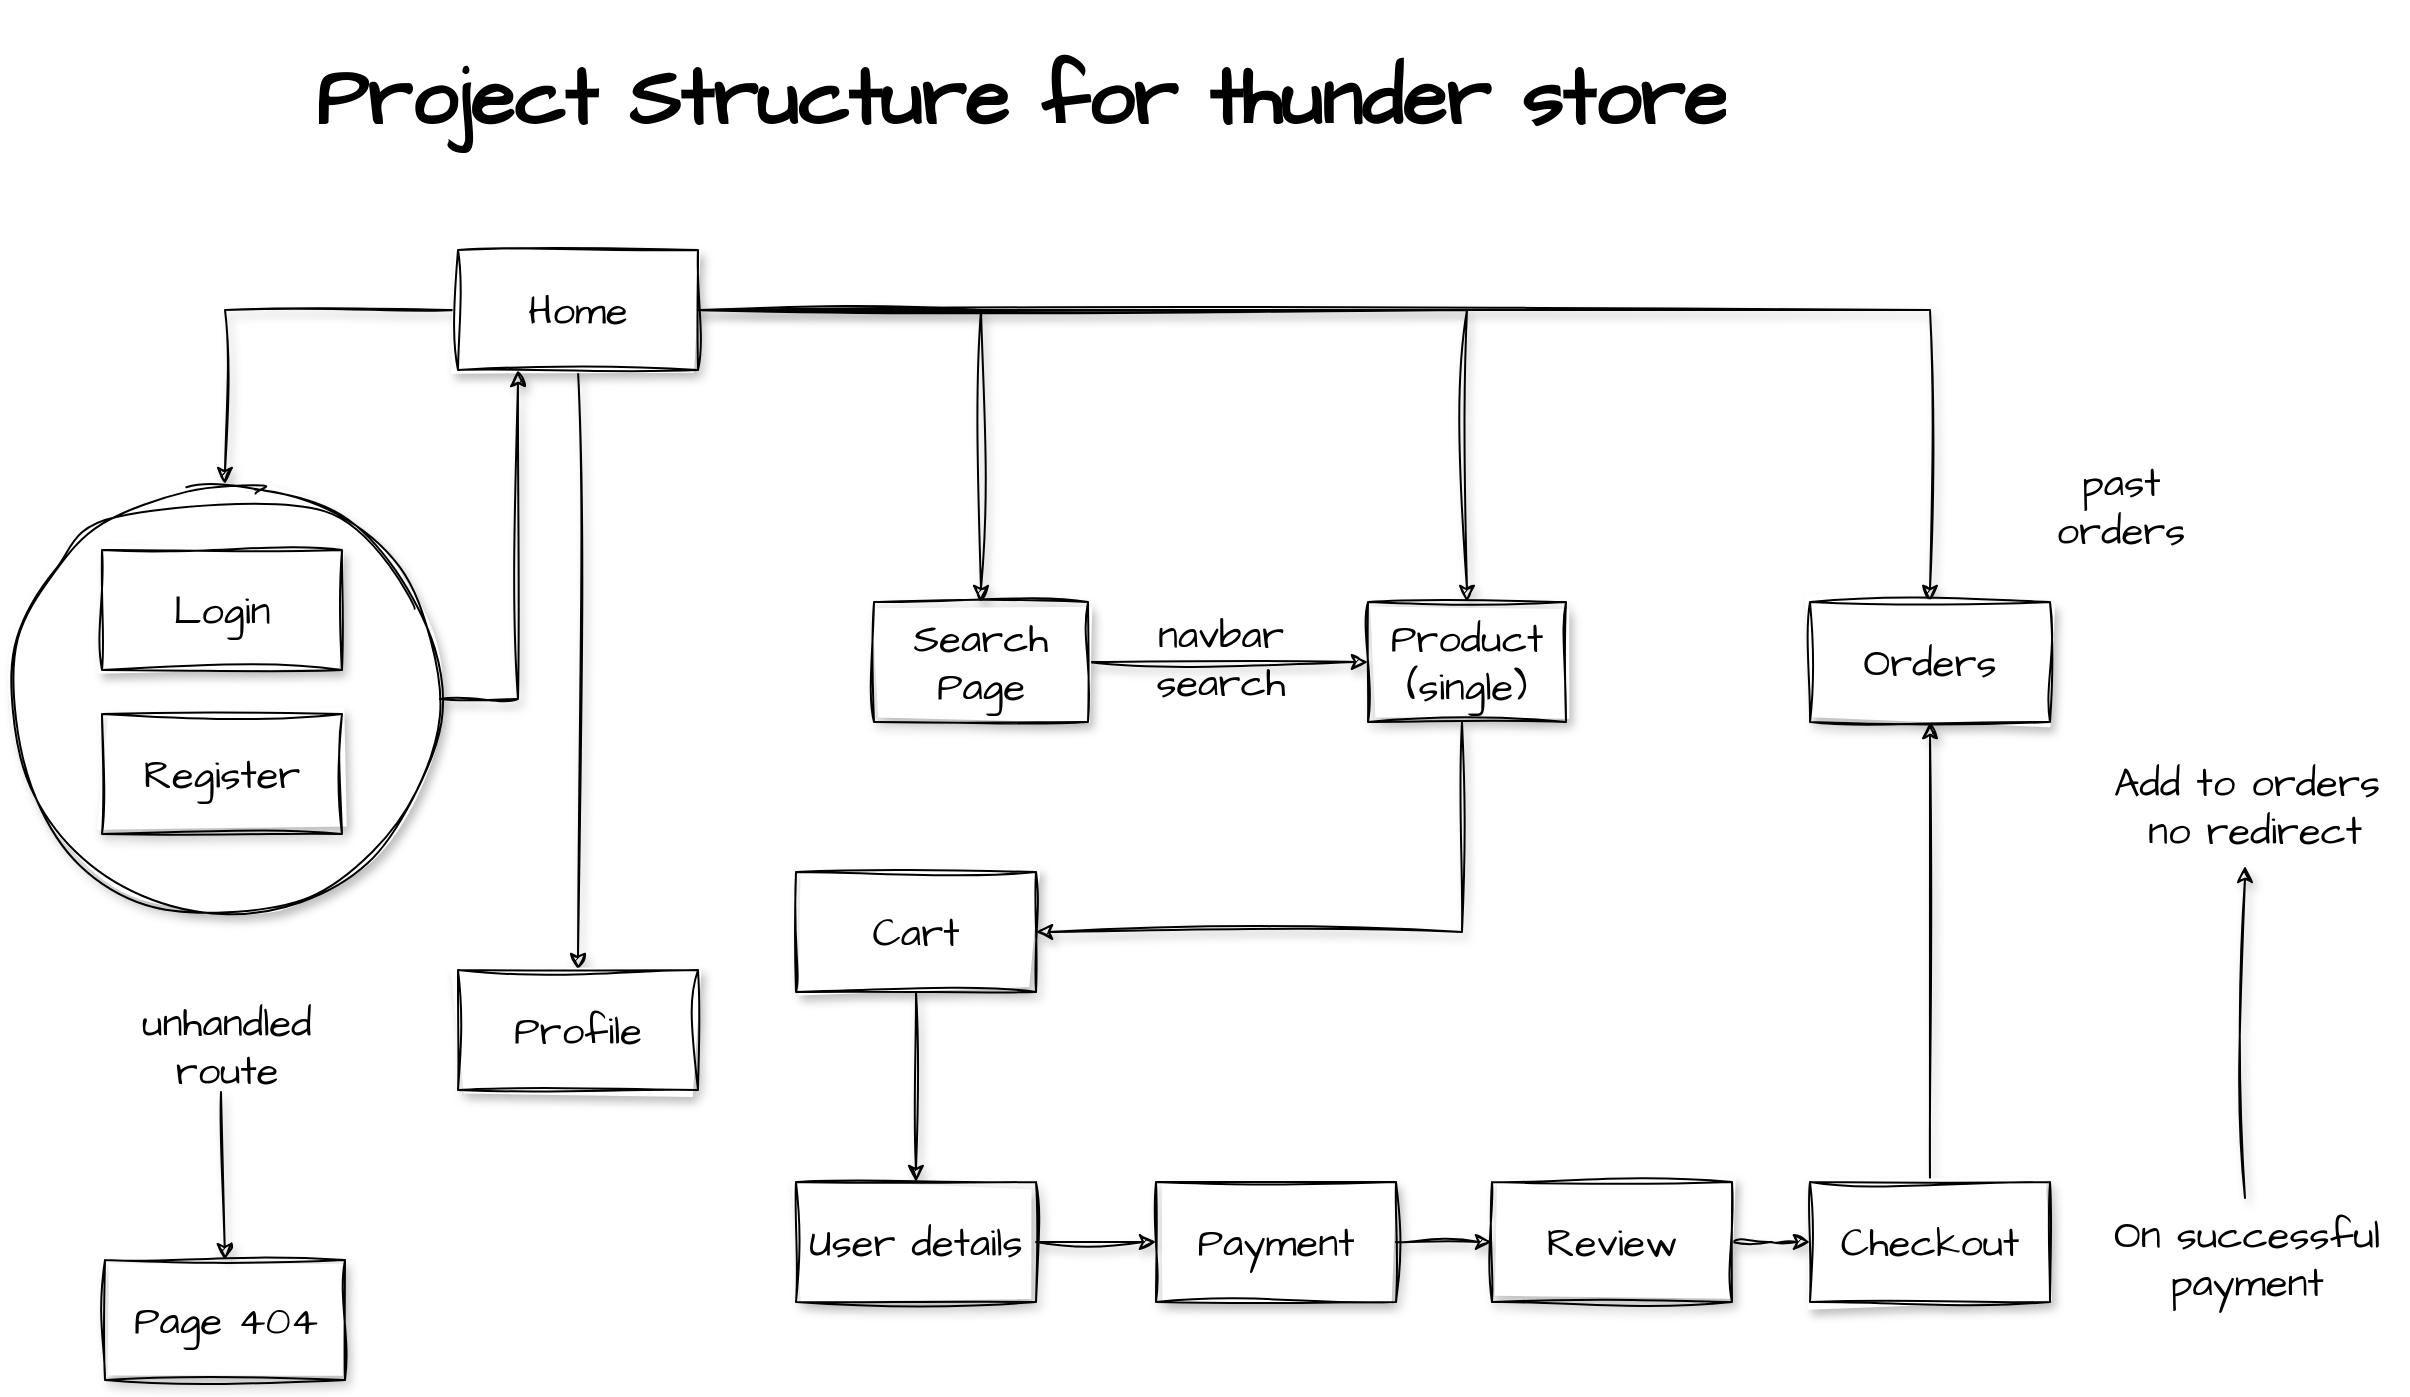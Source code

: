 <mxfile version="23.1.4" type="device">
  <diagram name="Page-1" id="cYdDZedJjDhyUaQJyD2h">
    <mxGraphModel dx="1832" dy="1226" grid="0" gridSize="10" guides="1" tooltips="1" connect="1" arrows="1" fold="1" page="0" pageScale="1" pageWidth="827" pageHeight="1169" math="0" shadow="0">
      <root>
        <mxCell id="0" />
        <mxCell id="1" parent="0" />
        <mxCell id="YAFORRFHMQ-vOw9qNAOl-1" value="&lt;h1&gt;Project Structure for thunder store&lt;/h1&gt;" style="text;html=1;strokeColor=none;fillColor=none;spacing=5;spacingTop=-20;whiteSpace=wrap;overflow=hidden;rounded=0;fontSize=20;fontFamily=Architects Daughter;sketch=1;curveFitting=1;jiggle=2;shadow=1;" parent="1" vertex="1">
          <mxGeometry x="-220" y="-14" width="749" height="71" as="geometry" />
        </mxCell>
        <mxCell id="YAFORRFHMQ-vOw9qNAOl-14" style="edgeStyle=orthogonalEdgeStyle;rounded=0;sketch=1;hachureGap=4;jiggle=2;curveFitting=1;orthogonalLoop=1;jettySize=auto;html=1;fontFamily=Architects Daughter;fontSource=https%3A%2F%2Ffonts.googleapis.com%2Fcss%3Ffamily%3DArchitects%2BDaughter;fontSize=16;shadow=1;" parent="1" source="YAFORRFHMQ-vOw9qNAOl-4" target="YAFORRFHMQ-vOw9qNAOl-12" edge="1">
          <mxGeometry relative="1" as="geometry" />
        </mxCell>
        <mxCell id="YAFORRFHMQ-vOw9qNAOl-15" style="edgeStyle=orthogonalEdgeStyle;rounded=0;sketch=1;hachureGap=4;jiggle=2;curveFitting=1;orthogonalLoop=1;jettySize=auto;html=1;fontFamily=Architects Daughter;fontSource=https%3A%2F%2Ffonts.googleapis.com%2Fcss%3Ffamily%3DArchitects%2BDaughter;fontSize=16;shadow=1;" parent="1" source="YAFORRFHMQ-vOw9qNAOl-4" target="YAFORRFHMQ-vOw9qNAOl-7" edge="1">
          <mxGeometry relative="1" as="geometry" />
        </mxCell>
        <mxCell id="YAFORRFHMQ-vOw9qNAOl-20" style="edgeStyle=orthogonalEdgeStyle;rounded=0;sketch=1;hachureGap=4;jiggle=2;curveFitting=1;orthogonalLoop=1;jettySize=auto;html=1;fontFamily=Architects Daughter;fontSource=https%3A%2F%2Ffonts.googleapis.com%2Fcss%3Ffamily%3DArchitects%2BDaughter;fontSize=16;shadow=1;" parent="1" source="YAFORRFHMQ-vOw9qNAOl-4" target="YAFORRFHMQ-vOw9qNAOl-5" edge="1">
          <mxGeometry relative="1" as="geometry" />
        </mxCell>
        <mxCell id="YAFORRFHMQ-vOw9qNAOl-24" style="edgeStyle=orthogonalEdgeStyle;rounded=0;sketch=1;hachureGap=4;jiggle=2;curveFitting=1;orthogonalLoop=1;jettySize=auto;html=1;fontFamily=Architects Daughter;fontSource=https%3A%2F%2Ffonts.googleapis.com%2Fcss%3Ffamily%3DArchitects%2BDaughter;fontSize=16;shadow=1;" parent="1" source="YAFORRFHMQ-vOw9qNAOl-4" target="YAFORRFHMQ-vOw9qNAOl-9" edge="1">
          <mxGeometry relative="1" as="geometry" />
        </mxCell>
        <mxCell id="YAFORRFHMQ-vOw9qNAOl-41" style="edgeStyle=orthogonalEdgeStyle;rounded=0;sketch=1;hachureGap=4;jiggle=2;curveFitting=1;orthogonalLoop=1;jettySize=auto;html=1;fontFamily=Architects Daughter;fontSource=https%3A%2F%2Ffonts.googleapis.com%2Fcss%3Ffamily%3DArchitects%2BDaughter;fontSize=16;shadow=1;" parent="1" source="YAFORRFHMQ-vOw9qNAOl-4" target="YAFORRFHMQ-vOw9qNAOl-6" edge="1">
          <mxGeometry relative="1" as="geometry" />
        </mxCell>
        <mxCell id="YAFORRFHMQ-vOw9qNAOl-4" value="Home" style="rounded=0;whiteSpace=wrap;html=1;sketch=1;hachureGap=4;jiggle=2;curveFitting=1;fontFamily=Architects Daughter;fontSource=https%3A%2F%2Ffonts.googleapis.com%2Fcss%3Ffamily%3DArchitects%2BDaughter;fontSize=20;shadow=1;" parent="1" vertex="1">
          <mxGeometry x="-144" y="101" width="120" height="60" as="geometry" />
        </mxCell>
        <mxCell id="CVfxigR_intlSeXEakzV-9" style="edgeStyle=orthogonalEdgeStyle;rounded=0;orthogonalLoop=1;jettySize=auto;html=1;entryX=1;entryY=0.5;entryDx=0;entryDy=0;sketch=1;curveFitting=1;jiggle=2;shadow=1;" edge="1" parent="1" source="YAFORRFHMQ-vOw9qNAOl-5" target="YAFORRFHMQ-vOw9qNAOl-8">
          <mxGeometry relative="1" as="geometry">
            <Array as="points">
              <mxPoint x="358" y="442" />
            </Array>
          </mxGeometry>
        </mxCell>
        <mxCell id="YAFORRFHMQ-vOw9qNAOl-5" value="Product (single)" style="rounded=0;whiteSpace=wrap;html=1;sketch=1;hachureGap=4;jiggle=2;curveFitting=1;fontFamily=Architects Daughter;fontSource=https%3A%2F%2Ffonts.googleapis.com%2Fcss%3Ffamily%3DArchitects%2BDaughter;fontSize=20;shadow=1;" parent="1" vertex="1">
          <mxGeometry x="311" y="277" width="99" height="60" as="geometry" />
        </mxCell>
        <mxCell id="YAFORRFHMQ-vOw9qNAOl-6" value="Profile" style="rounded=0;whiteSpace=wrap;html=1;sketch=1;hachureGap=4;jiggle=2;curveFitting=1;fontFamily=Architects Daughter;fontSource=https%3A%2F%2Ffonts.googleapis.com%2Fcss%3Ffamily%3DArchitects%2BDaughter;fontSize=20;shadow=1;" parent="1" vertex="1">
          <mxGeometry x="-144" y="461" width="120" height="60" as="geometry" />
        </mxCell>
        <mxCell id="YAFORRFHMQ-vOw9qNAOl-21" style="edgeStyle=orthogonalEdgeStyle;rounded=0;sketch=1;hachureGap=4;jiggle=2;curveFitting=1;orthogonalLoop=1;jettySize=auto;html=1;fontFamily=Architects Daughter;fontSource=https%3A%2F%2Ffonts.googleapis.com%2Fcss%3Ffamily%3DArchitects%2BDaughter;fontSize=16;shadow=1;" parent="1" source="YAFORRFHMQ-vOw9qNAOl-7" target="YAFORRFHMQ-vOw9qNAOl-5" edge="1">
          <mxGeometry relative="1" as="geometry" />
        </mxCell>
        <mxCell id="YAFORRFHMQ-vOw9qNAOl-7" value="Search Page" style="rounded=0;whiteSpace=wrap;html=1;sketch=1;hachureGap=4;jiggle=2;curveFitting=1;fontFamily=Architects Daughter;fontSource=https%3A%2F%2Ffonts.googleapis.com%2Fcss%3Ffamily%3DArchitects%2BDaughter;fontSize=20;shadow=1;" parent="1" vertex="1">
          <mxGeometry x="64" y="277" width="107" height="60" as="geometry" />
        </mxCell>
        <mxCell id="CVfxigR_intlSeXEakzV-7" style="edgeStyle=orthogonalEdgeStyle;rounded=0;orthogonalLoop=1;jettySize=auto;html=1;entryX=0.5;entryY=0;entryDx=0;entryDy=0;sketch=1;curveFitting=1;jiggle=2;shadow=1;" edge="1" parent="1" source="YAFORRFHMQ-vOw9qNAOl-8" target="CVfxigR_intlSeXEakzV-6">
          <mxGeometry relative="1" as="geometry" />
        </mxCell>
        <mxCell id="YAFORRFHMQ-vOw9qNAOl-8" value="Cart" style="rounded=0;whiteSpace=wrap;html=1;sketch=1;hachureGap=4;jiggle=2;curveFitting=1;fontFamily=Architects Daughter;fontSource=https%3A%2F%2Ffonts.googleapis.com%2Fcss%3Ffamily%3DArchitects%2BDaughter;fontSize=20;shadow=1;" parent="1" vertex="1">
          <mxGeometry x="25" y="412" width="120" height="60" as="geometry" />
        </mxCell>
        <mxCell id="YAFORRFHMQ-vOw9qNAOl-9" value="Orders" style="rounded=0;whiteSpace=wrap;html=1;sketch=1;hachureGap=4;jiggle=2;curveFitting=1;fontFamily=Architects Daughter;fontSource=https%3A%2F%2Ffonts.googleapis.com%2Fcss%3Ffamily%3DArchitects%2BDaughter;fontSize=20;shadow=1;" parent="1" vertex="1">
          <mxGeometry x="532" y="277" width="120" height="60" as="geometry" />
        </mxCell>
        <mxCell id="YAFORRFHMQ-vOw9qNAOl-10" value="Page 404" style="rounded=0;whiteSpace=wrap;html=1;sketch=1;hachureGap=4;jiggle=2;curveFitting=1;fontFamily=Architects Daughter;fontSource=https%3A%2F%2Ffonts.googleapis.com%2Fcss%3Ffamily%3DArchitects%2BDaughter;fontSize=20;shadow=1;" parent="1" vertex="1">
          <mxGeometry x="-320.5" y="606" width="120" height="60" as="geometry" />
        </mxCell>
        <mxCell id="YAFORRFHMQ-vOw9qNAOl-13" value="" style="group;sketch=1;curveFitting=1;jiggle=2;shadow=1;" parent="1" vertex="1" connectable="0">
          <mxGeometry x="-368" y="218" width="215" height="215" as="geometry" />
        </mxCell>
        <mxCell id="YAFORRFHMQ-vOw9qNAOl-12" value="" style="ellipse;whiteSpace=wrap;html=1;aspect=fixed;sketch=1;hachureGap=4;jiggle=2;curveFitting=1;fontFamily=Architects Daughter;fontSource=https%3A%2F%2Ffonts.googleapis.com%2Fcss%3Ffamily%3DArchitects%2BDaughter;fontSize=20;fillColor=default;shadow=1;" parent="YAFORRFHMQ-vOw9qNAOl-13" vertex="1">
          <mxGeometry width="215" height="215" as="geometry" />
        </mxCell>
        <mxCell id="YAFORRFHMQ-vOw9qNAOl-2" value="Login" style="rounded=0;whiteSpace=wrap;html=1;sketch=1;hachureGap=4;jiggle=2;curveFitting=1;fontFamily=Architects Daughter;fontSource=https%3A%2F%2Ffonts.googleapis.com%2Fcss%3Ffamily%3DArchitects%2BDaughter;fontSize=20;fillColor=default;shadow=1;" parent="YAFORRFHMQ-vOw9qNAOl-13" vertex="1">
          <mxGeometry x="46" y="33" width="120" height="60" as="geometry" />
        </mxCell>
        <mxCell id="YAFORRFHMQ-vOw9qNAOl-3" value="Register" style="rounded=0;whiteSpace=wrap;html=1;sketch=1;hachureGap=4;jiggle=2;curveFitting=1;fontFamily=Architects Daughter;fontSource=https%3A%2F%2Ffonts.googleapis.com%2Fcss%3Ffamily%3DArchitects%2BDaughter;fontSize=20;fillColor=default;shadow=1;" parent="YAFORRFHMQ-vOw9qNAOl-13" vertex="1">
          <mxGeometry x="46" y="115" width="120" height="60" as="geometry" />
        </mxCell>
        <mxCell id="YAFORRFHMQ-vOw9qNAOl-16" value="navbar &lt;br&gt;search" style="text;html=1;align=center;verticalAlign=middle;resizable=0;points=[];autosize=1;strokeColor=none;fillColor=none;fontSize=20;fontFamily=Architects Daughter;sketch=1;curveFitting=1;jiggle=2;shadow=1;" parent="1" vertex="1">
          <mxGeometry x="195" y="275" width="83" height="60" as="geometry" />
        </mxCell>
        <mxCell id="YAFORRFHMQ-vOw9qNAOl-25" value="past &lt;br&gt;orders" style="text;html=1;align=center;verticalAlign=middle;resizable=0;points=[];autosize=1;strokeColor=none;fillColor=none;fontSize=20;fontFamily=Architects Daughter;sketch=1;curveFitting=1;jiggle=2;shadow=1;" parent="1" vertex="1">
          <mxGeometry x="645.5" y="199" width="82" height="60" as="geometry" />
        </mxCell>
        <mxCell id="CVfxigR_intlSeXEakzV-11" value="" style="edgeStyle=orthogonalEdgeStyle;rounded=0;orthogonalLoop=1;jettySize=auto;html=1;sketch=1;curveFitting=1;jiggle=2;shadow=1;" edge="1" parent="1" source="YAFORRFHMQ-vOw9qNAOl-26" target="CVfxigR_intlSeXEakzV-10">
          <mxGeometry relative="1" as="geometry" />
        </mxCell>
        <mxCell id="YAFORRFHMQ-vOw9qNAOl-26" value="Payment" style="rounded=0;whiteSpace=wrap;html=1;sketch=1;hachureGap=4;jiggle=2;curveFitting=1;fontFamily=Architects Daughter;fontSource=https%3A%2F%2Ffonts.googleapis.com%2Fcss%3Ffamily%3DArchitects%2BDaughter;fontSize=20;shadow=1;" parent="1" vertex="1">
          <mxGeometry x="205" y="567" width="120" height="60" as="geometry" />
        </mxCell>
        <mxCell id="YAFORRFHMQ-vOw9qNAOl-32" style="edgeStyle=orthogonalEdgeStyle;rounded=0;sketch=1;hachureGap=4;jiggle=2;curveFitting=1;orthogonalLoop=1;jettySize=auto;html=1;entryX=0.5;entryY=1;entryDx=0;entryDy=0;fontFamily=Architects Daughter;fontSource=https%3A%2F%2Ffonts.googleapis.com%2Fcss%3Ffamily%3DArchitects%2BDaughter;fontSize=16;shadow=1;" parent="1" source="YAFORRFHMQ-vOw9qNAOl-30" target="YAFORRFHMQ-vOw9qNAOl-9" edge="1">
          <mxGeometry relative="1" as="geometry" />
        </mxCell>
        <mxCell id="YAFORRFHMQ-vOw9qNAOl-30" value="Checkout" style="whiteSpace=wrap;html=1;sketch=1;hachureGap=4;jiggle=2;curveFitting=1;fontFamily=Architects Daughter;fontSource=https%3A%2F%2Ffonts.googleapis.com%2Fcss%3Ffamily%3DArchitects%2BDaughter;fontSize=20;shadow=1;" parent="1" vertex="1">
          <mxGeometry x="532" y="567" width="120" height="60" as="geometry" />
        </mxCell>
        <mxCell id="YAFORRFHMQ-vOw9qNAOl-36" value="" style="edgeStyle=orthogonalEdgeStyle;rounded=0;sketch=1;hachureGap=4;jiggle=2;curveFitting=1;orthogonalLoop=1;jettySize=auto;html=1;fontFamily=Architects Daughter;fontSource=https%3A%2F%2Ffonts.googleapis.com%2Fcss%3Ffamily%3DArchitects%2BDaughter;fontSize=16;shadow=1;" parent="1" source="YAFORRFHMQ-vOw9qNAOl-33" target="YAFORRFHMQ-vOw9qNAOl-34" edge="1">
          <mxGeometry relative="1" as="geometry" />
        </mxCell>
        <mxCell id="YAFORRFHMQ-vOw9qNAOl-33" value="On successful &lt;br&gt;payment" style="text;html=1;align=center;verticalAlign=middle;resizable=0;points=[];autosize=1;strokeColor=none;fillColor=none;fontSize=20;fontFamily=Architects Daughter;sketch=1;curveFitting=1;jiggle=2;shadow=1;" parent="1" vertex="1">
          <mxGeometry x="674" y="575" width="151" height="60" as="geometry" />
        </mxCell>
        <mxCell id="YAFORRFHMQ-vOw9qNAOl-34" value="Add to orders&lt;br&gt;&amp;nbsp;no redirect" style="text;html=1;align=center;verticalAlign=middle;resizable=0;points=[];autosize=1;strokeColor=none;fillColor=none;fontSize=20;fontFamily=Architects Daughter;sketch=1;curveFitting=1;jiggle=2;shadow=1;" parent="1" vertex="1">
          <mxGeometry x="674" y="349" width="151" height="60" as="geometry" />
        </mxCell>
        <mxCell id="YAFORRFHMQ-vOw9qNAOl-49" value="" style="endArrow=classic;html=1;rounded=0;sketch=1;hachureGap=4;jiggle=2;curveFitting=1;fontFamily=Architects Daughter;fontSource=https%3A%2F%2Ffonts.googleapis.com%2Fcss%3Ffamily%3DArchitects%2BDaughter;fontSize=16;entryX=0.5;entryY=0;entryDx=0;entryDy=0;shadow=1;" parent="1" target="YAFORRFHMQ-vOw9qNAOl-10" edge="1">
          <mxGeometry width="50" height="50" relative="1" as="geometry">
            <mxPoint x="-262.5" y="522" as="sourcePoint" />
            <mxPoint x="-226.5" y="497" as="targetPoint" />
          </mxGeometry>
        </mxCell>
        <mxCell id="YAFORRFHMQ-vOw9qNAOl-50" value="unhandled&lt;br&gt;route" style="text;html=1;align=center;verticalAlign=middle;resizable=0;points=[];autosize=1;strokeColor=none;fillColor=none;fontSize=20;fontFamily=Architects Daughter;sketch=1;curveFitting=1;jiggle=2;shadow=1;" parent="1" vertex="1">
          <mxGeometry x="-312" y="469" width="103" height="60" as="geometry" />
        </mxCell>
        <mxCell id="CVfxigR_intlSeXEakzV-3" style="edgeStyle=orthogonalEdgeStyle;rounded=0;orthogonalLoop=1;jettySize=auto;html=1;entryX=0.25;entryY=1;entryDx=0;entryDy=0;sketch=1;curveFitting=1;jiggle=2;shadow=1;" edge="1" parent="1" source="YAFORRFHMQ-vOw9qNAOl-12" target="YAFORRFHMQ-vOw9qNAOl-4">
          <mxGeometry relative="1" as="geometry" />
        </mxCell>
        <mxCell id="CVfxigR_intlSeXEakzV-8" value="" style="edgeStyle=orthogonalEdgeStyle;rounded=0;orthogonalLoop=1;jettySize=auto;html=1;sketch=1;curveFitting=1;jiggle=2;shadow=1;" edge="1" parent="1" source="CVfxigR_intlSeXEakzV-6" target="YAFORRFHMQ-vOw9qNAOl-26">
          <mxGeometry relative="1" as="geometry" />
        </mxCell>
        <mxCell id="CVfxigR_intlSeXEakzV-6" value="User details" style="rounded=0;whiteSpace=wrap;html=1;sketch=1;hachureGap=4;jiggle=2;curveFitting=1;fontFamily=Architects Daughter;fontSource=https%3A%2F%2Ffonts.googleapis.com%2Fcss%3Ffamily%3DArchitects%2BDaughter;fontSize=20;shadow=1;" vertex="1" parent="1">
          <mxGeometry x="25" y="567" width="120" height="60" as="geometry" />
        </mxCell>
        <mxCell id="CVfxigR_intlSeXEakzV-13" value="" style="edgeStyle=orthogonalEdgeStyle;rounded=0;orthogonalLoop=1;jettySize=auto;html=1;sketch=1;curveFitting=1;jiggle=2;shadow=1;" edge="1" parent="1" source="CVfxigR_intlSeXEakzV-10" target="YAFORRFHMQ-vOw9qNAOl-30">
          <mxGeometry relative="1" as="geometry" />
        </mxCell>
        <mxCell id="CVfxigR_intlSeXEakzV-10" value="Review" style="rounded=0;whiteSpace=wrap;html=1;sketch=1;hachureGap=4;jiggle=2;curveFitting=1;fontFamily=Architects Daughter;fontSource=https%3A%2F%2Ffonts.googleapis.com%2Fcss%3Ffamily%3DArchitects%2BDaughter;fontSize=20;shadow=1;" vertex="1" parent="1">
          <mxGeometry x="373" y="567" width="120" height="60" as="geometry" />
        </mxCell>
      </root>
    </mxGraphModel>
  </diagram>
</mxfile>
